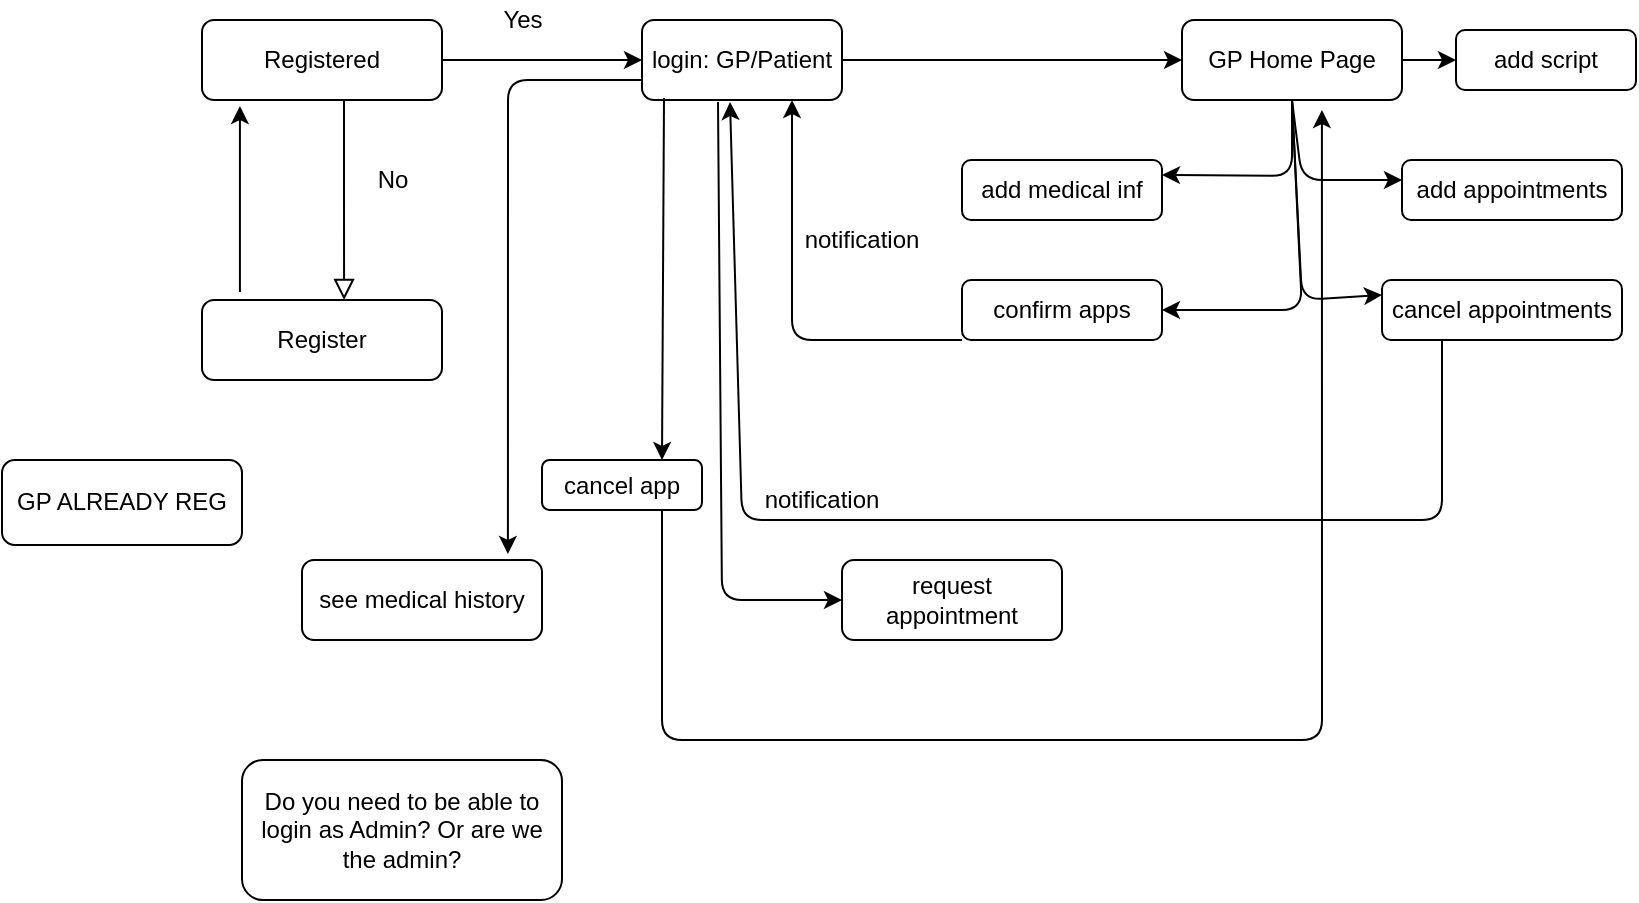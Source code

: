 <mxfile version="14.0.0" type="github">
  <diagram id="C5RBs43oDa-KdzZeNtuy" name="Page-1">
    <mxGraphModel dx="1186" dy="558" grid="1" gridSize="10" guides="1" tooltips="1" connect="1" arrows="1" fold="1" page="1" pageScale="1" pageWidth="827" pageHeight="1169" math="0" shadow="0">
      <root>
        <mxCell id="WIyWlLk6GJQsqaUBKTNV-0" />
        <mxCell id="WIyWlLk6GJQsqaUBKTNV-1" parent="WIyWlLk6GJQsqaUBKTNV-0" />
        <mxCell id="WIyWlLk6GJQsqaUBKTNV-2" value="" style="rounded=0;html=1;jettySize=auto;orthogonalLoop=1;fontSize=11;endArrow=block;endFill=0;endSize=8;strokeWidth=1;shadow=0;labelBackgroundColor=none;edgeStyle=orthogonalEdgeStyle;entryX=0.592;entryY=0;entryDx=0;entryDy=0;entryPerimeter=0;" parent="WIyWlLk6GJQsqaUBKTNV-1" source="WIyWlLk6GJQsqaUBKTNV-3" target="WIyWlLk6GJQsqaUBKTNV-11" edge="1">
          <mxGeometry relative="1" as="geometry">
            <mxPoint x="220" y="170" as="targetPoint" />
            <Array as="points">
              <mxPoint x="181" y="110" />
              <mxPoint x="181" y="110" />
            </Array>
          </mxGeometry>
        </mxCell>
        <mxCell id="WIyWlLk6GJQsqaUBKTNV-3" value="Registered" style="rounded=1;whiteSpace=wrap;html=1;fontSize=12;glass=0;strokeWidth=1;shadow=0;" parent="WIyWlLk6GJQsqaUBKTNV-1" vertex="1">
          <mxGeometry x="110" y="30" width="120" height="40" as="geometry" />
        </mxCell>
        <mxCell id="WIyWlLk6GJQsqaUBKTNV-11" value="Register" style="rounded=1;whiteSpace=wrap;html=1;fontSize=12;glass=0;strokeWidth=1;shadow=0;" parent="WIyWlLk6GJQsqaUBKTNV-1" vertex="1">
          <mxGeometry x="110" y="170" width="120" height="40" as="geometry" />
        </mxCell>
        <mxCell id="ecnSU_LmTm5ht7aOK_WM-0" value="" style="endArrow=classic;html=1;" parent="WIyWlLk6GJQsqaUBKTNV-1" edge="1">
          <mxGeometry width="50" height="50" relative="1" as="geometry">
            <mxPoint x="230" y="50" as="sourcePoint" />
            <mxPoint x="330" y="50" as="targetPoint" />
          </mxGeometry>
        </mxCell>
        <mxCell id="ecnSU_LmTm5ht7aOK_WM-1" value="login: GP/Patient" style="rounded=1;whiteSpace=wrap;html=1;" parent="WIyWlLk6GJQsqaUBKTNV-1" vertex="1">
          <mxGeometry x="330" y="30" width="100" height="40" as="geometry" />
        </mxCell>
        <mxCell id="aLkyaS9l3oybWD-G5dBO-0" value="GP Home Page" style="rounded=1;whiteSpace=wrap;html=1;" vertex="1" parent="WIyWlLk6GJQsqaUBKTNV-1">
          <mxGeometry x="600" y="30" width="110" height="40" as="geometry" />
        </mxCell>
        <mxCell id="aLkyaS9l3oybWD-G5dBO-1" value="" style="endArrow=classic;html=1;entryX=0;entryY=0.5;entryDx=0;entryDy=0;" edge="1" parent="WIyWlLk6GJQsqaUBKTNV-1" target="aLkyaS9l3oybWD-G5dBO-0">
          <mxGeometry width="50" height="50" relative="1" as="geometry">
            <mxPoint x="430" y="50" as="sourcePoint" />
            <mxPoint x="610" y="100" as="targetPoint" />
          </mxGeometry>
        </mxCell>
        <mxCell id="aLkyaS9l3oybWD-G5dBO-3" value="add script" style="rounded=1;whiteSpace=wrap;html=1;" vertex="1" parent="WIyWlLk6GJQsqaUBKTNV-1">
          <mxGeometry x="737" y="35" width="90" height="30" as="geometry" />
        </mxCell>
        <mxCell id="aLkyaS9l3oybWD-G5dBO-4" value="add medical inf" style="rounded=1;whiteSpace=wrap;html=1;" vertex="1" parent="WIyWlLk6GJQsqaUBKTNV-1">
          <mxGeometry x="490" y="100" width="100" height="30" as="geometry" />
        </mxCell>
        <mxCell id="aLkyaS9l3oybWD-G5dBO-5" value="add appointments" style="rounded=1;whiteSpace=wrap;html=1;" vertex="1" parent="WIyWlLk6GJQsqaUBKTNV-1">
          <mxGeometry x="710" y="100" width="110" height="30" as="geometry" />
        </mxCell>
        <mxCell id="aLkyaS9l3oybWD-G5dBO-6" value="confirm apps" style="rounded=1;whiteSpace=wrap;html=1;" vertex="1" parent="WIyWlLk6GJQsqaUBKTNV-1">
          <mxGeometry x="490" y="160" width="100" height="30" as="geometry" />
        </mxCell>
        <mxCell id="aLkyaS9l3oybWD-G5dBO-7" value="cancel appointments" style="rounded=1;whiteSpace=wrap;html=1;" vertex="1" parent="WIyWlLk6GJQsqaUBKTNV-1">
          <mxGeometry x="700" y="160" width="120" height="30" as="geometry" />
        </mxCell>
        <mxCell id="aLkyaS9l3oybWD-G5dBO-8" value="" style="endArrow=classic;html=1;exitX=1;exitY=0.5;exitDx=0;exitDy=0;entryX=0;entryY=0.5;entryDx=0;entryDy=0;entryPerimeter=0;" edge="1" parent="WIyWlLk6GJQsqaUBKTNV-1" source="aLkyaS9l3oybWD-G5dBO-0" target="aLkyaS9l3oybWD-G5dBO-3">
          <mxGeometry width="50" height="50" relative="1" as="geometry">
            <mxPoint x="680" y="140" as="sourcePoint" />
            <mxPoint x="730" y="90" as="targetPoint" />
          </mxGeometry>
        </mxCell>
        <mxCell id="aLkyaS9l3oybWD-G5dBO-9" value="" style="endArrow=classic;html=1;entryX=1;entryY=0.25;entryDx=0;entryDy=0;exitX=0.5;exitY=1;exitDx=0;exitDy=0;" edge="1" parent="WIyWlLk6GJQsqaUBKTNV-1" source="aLkyaS9l3oybWD-G5dBO-0" target="aLkyaS9l3oybWD-G5dBO-4">
          <mxGeometry width="50" height="50" relative="1" as="geometry">
            <mxPoint x="610" y="130" as="sourcePoint" />
            <mxPoint x="660" y="80" as="targetPoint" />
            <Array as="points">
              <mxPoint x="655" y="108" />
            </Array>
          </mxGeometry>
        </mxCell>
        <mxCell id="aLkyaS9l3oybWD-G5dBO-11" value="" style="endArrow=classic;html=1;entryX=1;entryY=0.5;entryDx=0;entryDy=0;exitX=0.5;exitY=1;exitDx=0;exitDy=0;" edge="1" parent="WIyWlLk6GJQsqaUBKTNV-1" source="aLkyaS9l3oybWD-G5dBO-0" target="aLkyaS9l3oybWD-G5dBO-6">
          <mxGeometry width="50" height="50" relative="1" as="geometry">
            <mxPoint x="650" y="70" as="sourcePoint" />
            <mxPoint x="660" y="190" as="targetPoint" />
            <Array as="points">
              <mxPoint x="660" y="175" />
            </Array>
          </mxGeometry>
        </mxCell>
        <mxCell id="aLkyaS9l3oybWD-G5dBO-12" value="" style="endArrow=classic;html=1;exitX=0.5;exitY=1;exitDx=0;exitDy=0;" edge="1" parent="WIyWlLk6GJQsqaUBKTNV-1" source="aLkyaS9l3oybWD-G5dBO-0">
          <mxGeometry width="50" height="50" relative="1" as="geometry">
            <mxPoint x="670" y="160" as="sourcePoint" />
            <mxPoint x="710" y="110" as="targetPoint" />
            <Array as="points">
              <mxPoint x="660" y="110" />
            </Array>
          </mxGeometry>
        </mxCell>
        <mxCell id="aLkyaS9l3oybWD-G5dBO-13" value="" style="endArrow=classic;html=1;exitX=0.5;exitY=1;exitDx=0;exitDy=0;entryX=0;entryY=0.25;entryDx=0;entryDy=0;" edge="1" parent="WIyWlLk6GJQsqaUBKTNV-1" source="aLkyaS9l3oybWD-G5dBO-0" target="aLkyaS9l3oybWD-G5dBO-7">
          <mxGeometry width="50" height="50" relative="1" as="geometry">
            <mxPoint x="630" y="200" as="sourcePoint" />
            <mxPoint x="720" y="200" as="targetPoint" />
            <Array as="points">
              <mxPoint x="660" y="170" />
            </Array>
          </mxGeometry>
        </mxCell>
        <mxCell id="aLkyaS9l3oybWD-G5dBO-14" value="see medical history" style="rounded=1;whiteSpace=wrap;html=1;" vertex="1" parent="WIyWlLk6GJQsqaUBKTNV-1">
          <mxGeometry x="160" y="300" width="120" height="40" as="geometry" />
        </mxCell>
        <mxCell id="aLkyaS9l3oybWD-G5dBO-15" value="No" style="text;html=1;align=center;verticalAlign=middle;resizable=0;points=[];autosize=1;" vertex="1" parent="WIyWlLk6GJQsqaUBKTNV-1">
          <mxGeometry x="190" y="100" width="30" height="20" as="geometry" />
        </mxCell>
        <mxCell id="aLkyaS9l3oybWD-G5dBO-16" value="Yes" style="text;html=1;align=center;verticalAlign=middle;resizable=0;points=[];autosize=1;" vertex="1" parent="WIyWlLk6GJQsqaUBKTNV-1">
          <mxGeometry x="250" y="20" width="40" height="20" as="geometry" />
        </mxCell>
        <mxCell id="aLkyaS9l3oybWD-G5dBO-17" value="" style="endArrow=classic;html=1;exitX=0.158;exitY=-0.1;exitDx=0;exitDy=0;exitPerimeter=0;entryX=0.158;entryY=1.075;entryDx=0;entryDy=0;entryPerimeter=0;" edge="1" parent="WIyWlLk6GJQsqaUBKTNV-1" source="WIyWlLk6GJQsqaUBKTNV-11" target="WIyWlLk6GJQsqaUBKTNV-3">
          <mxGeometry width="50" height="50" relative="1" as="geometry">
            <mxPoint x="100" y="135" as="sourcePoint" />
            <mxPoint x="150" y="85" as="targetPoint" />
          </mxGeometry>
        </mxCell>
        <mxCell id="aLkyaS9l3oybWD-G5dBO-18" value="request appointment" style="rounded=1;whiteSpace=wrap;html=1;" vertex="1" parent="WIyWlLk6GJQsqaUBKTNV-1">
          <mxGeometry x="430" y="300" width="110" height="40" as="geometry" />
        </mxCell>
        <mxCell id="aLkyaS9l3oybWD-G5dBO-19" value="" style="endArrow=classic;html=1;exitX=0;exitY=0.75;exitDx=0;exitDy=0;entryX=0.858;entryY=-0.075;entryDx=0;entryDy=0;entryPerimeter=0;" edge="1" parent="WIyWlLk6GJQsqaUBKTNV-1" source="ecnSU_LmTm5ht7aOK_WM-1" target="aLkyaS9l3oybWD-G5dBO-14">
          <mxGeometry width="50" height="50" relative="1" as="geometry">
            <mxPoint x="340" y="210" as="sourcePoint" />
            <mxPoint x="390" y="160" as="targetPoint" />
            <Array as="points">
              <mxPoint x="300" y="60" />
              <mxPoint x="263" y="60" />
            </Array>
          </mxGeometry>
        </mxCell>
        <mxCell id="aLkyaS9l3oybWD-G5dBO-20" value="" style="endArrow=classic;html=1;exitX=0.38;exitY=1.025;exitDx=0;exitDy=0;entryX=0;entryY=0.5;entryDx=0;entryDy=0;exitPerimeter=0;" edge="1" parent="WIyWlLk6GJQsqaUBKTNV-1" source="ecnSU_LmTm5ht7aOK_WM-1" target="aLkyaS9l3oybWD-G5dBO-18">
          <mxGeometry width="50" height="50" relative="1" as="geometry">
            <mxPoint x="390" y="290" as="sourcePoint" />
            <mxPoint x="390" y="300" as="targetPoint" />
            <Array as="points">
              <mxPoint x="370" y="320" />
            </Array>
          </mxGeometry>
        </mxCell>
        <mxCell id="aLkyaS9l3oybWD-G5dBO-21" value="" style="endArrow=classic;html=1;entryX=0.75;entryY=1;entryDx=0;entryDy=0;exitX=0;exitY=1;exitDx=0;exitDy=0;" edge="1" parent="WIyWlLk6GJQsqaUBKTNV-1" source="aLkyaS9l3oybWD-G5dBO-6" target="ecnSU_LmTm5ht7aOK_WM-1">
          <mxGeometry width="50" height="50" relative="1" as="geometry">
            <mxPoint x="405" y="190" as="sourcePoint" />
            <mxPoint x="439" y="110" as="targetPoint" />
            <Array as="points">
              <mxPoint x="405" y="190" />
            </Array>
          </mxGeometry>
        </mxCell>
        <mxCell id="aLkyaS9l3oybWD-G5dBO-22" value="notification" style="text;html=1;strokeColor=none;fillColor=none;align=center;verticalAlign=middle;whiteSpace=wrap;rounded=0;" vertex="1" parent="WIyWlLk6GJQsqaUBKTNV-1">
          <mxGeometry x="420" y="130" width="40" height="20" as="geometry" />
        </mxCell>
        <mxCell id="aLkyaS9l3oybWD-G5dBO-23" value="" style="endArrow=classic;html=1;exitX=0.25;exitY=1;exitDx=0;exitDy=0;entryX=0.44;entryY=1.025;entryDx=0;entryDy=0;entryPerimeter=0;" edge="1" parent="WIyWlLk6GJQsqaUBKTNV-1" source="aLkyaS9l3oybWD-G5dBO-7" target="ecnSU_LmTm5ht7aOK_WM-1">
          <mxGeometry width="50" height="50" relative="1" as="geometry">
            <mxPoint x="760" y="210" as="sourcePoint" />
            <mxPoint x="400" y="280" as="targetPoint" />
            <Array as="points">
              <mxPoint x="730" y="280" />
              <mxPoint x="380" y="280" />
            </Array>
          </mxGeometry>
        </mxCell>
        <mxCell id="aLkyaS9l3oybWD-G5dBO-24" value="notification" style="text;html=1;strokeColor=none;fillColor=none;align=center;verticalAlign=middle;whiteSpace=wrap;rounded=0;" vertex="1" parent="WIyWlLk6GJQsqaUBKTNV-1">
          <mxGeometry x="400" y="260" width="40" height="20" as="geometry" />
        </mxCell>
        <mxCell id="aLkyaS9l3oybWD-G5dBO-25" value="cancel app" style="rounded=1;whiteSpace=wrap;html=1;" vertex="1" parent="WIyWlLk6GJQsqaUBKTNV-1">
          <mxGeometry x="280" y="250" width="80" height="25" as="geometry" />
        </mxCell>
        <mxCell id="aLkyaS9l3oybWD-G5dBO-26" value="" style="endArrow=classic;html=1;exitX=0.11;exitY=0.975;exitDx=0;exitDy=0;exitPerimeter=0;entryX=0.75;entryY=0;entryDx=0;entryDy=0;" edge="1" parent="WIyWlLk6GJQsqaUBKTNV-1" source="ecnSU_LmTm5ht7aOK_WM-1" target="aLkyaS9l3oybWD-G5dBO-25">
          <mxGeometry width="50" height="50" relative="1" as="geometry">
            <mxPoint x="390" y="290" as="sourcePoint" />
            <mxPoint x="440" y="240" as="targetPoint" />
          </mxGeometry>
        </mxCell>
        <mxCell id="aLkyaS9l3oybWD-G5dBO-27" value="" style="endArrow=classic;html=1;exitX=0.75;exitY=1;exitDx=0;exitDy=0;entryX=0.636;entryY=1.125;entryDx=0;entryDy=0;entryPerimeter=0;" edge="1" parent="WIyWlLk6GJQsqaUBKTNV-1" source="aLkyaS9l3oybWD-G5dBO-25" target="aLkyaS9l3oybWD-G5dBO-0">
          <mxGeometry width="50" height="50" relative="1" as="geometry">
            <mxPoint x="390" y="290" as="sourcePoint" />
            <mxPoint x="670" y="300" as="targetPoint" />
            <Array as="points">
              <mxPoint x="340" y="390" />
              <mxPoint x="670" y="390" />
            </Array>
          </mxGeometry>
        </mxCell>
        <mxCell id="aLkyaS9l3oybWD-G5dBO-28" value="GP ALREADY REG" style="rounded=1;whiteSpace=wrap;html=1;" vertex="1" parent="WIyWlLk6GJQsqaUBKTNV-1">
          <mxGeometry x="10" y="250" width="120" height="42.5" as="geometry" />
        </mxCell>
        <mxCell id="aLkyaS9l3oybWD-G5dBO-29" value="Do you need to be able to login as Admin? Or are we the admin?" style="rounded=1;whiteSpace=wrap;html=1;" vertex="1" parent="WIyWlLk6GJQsqaUBKTNV-1">
          <mxGeometry x="130" y="400" width="160" height="70" as="geometry" />
        </mxCell>
      </root>
    </mxGraphModel>
  </diagram>
</mxfile>
